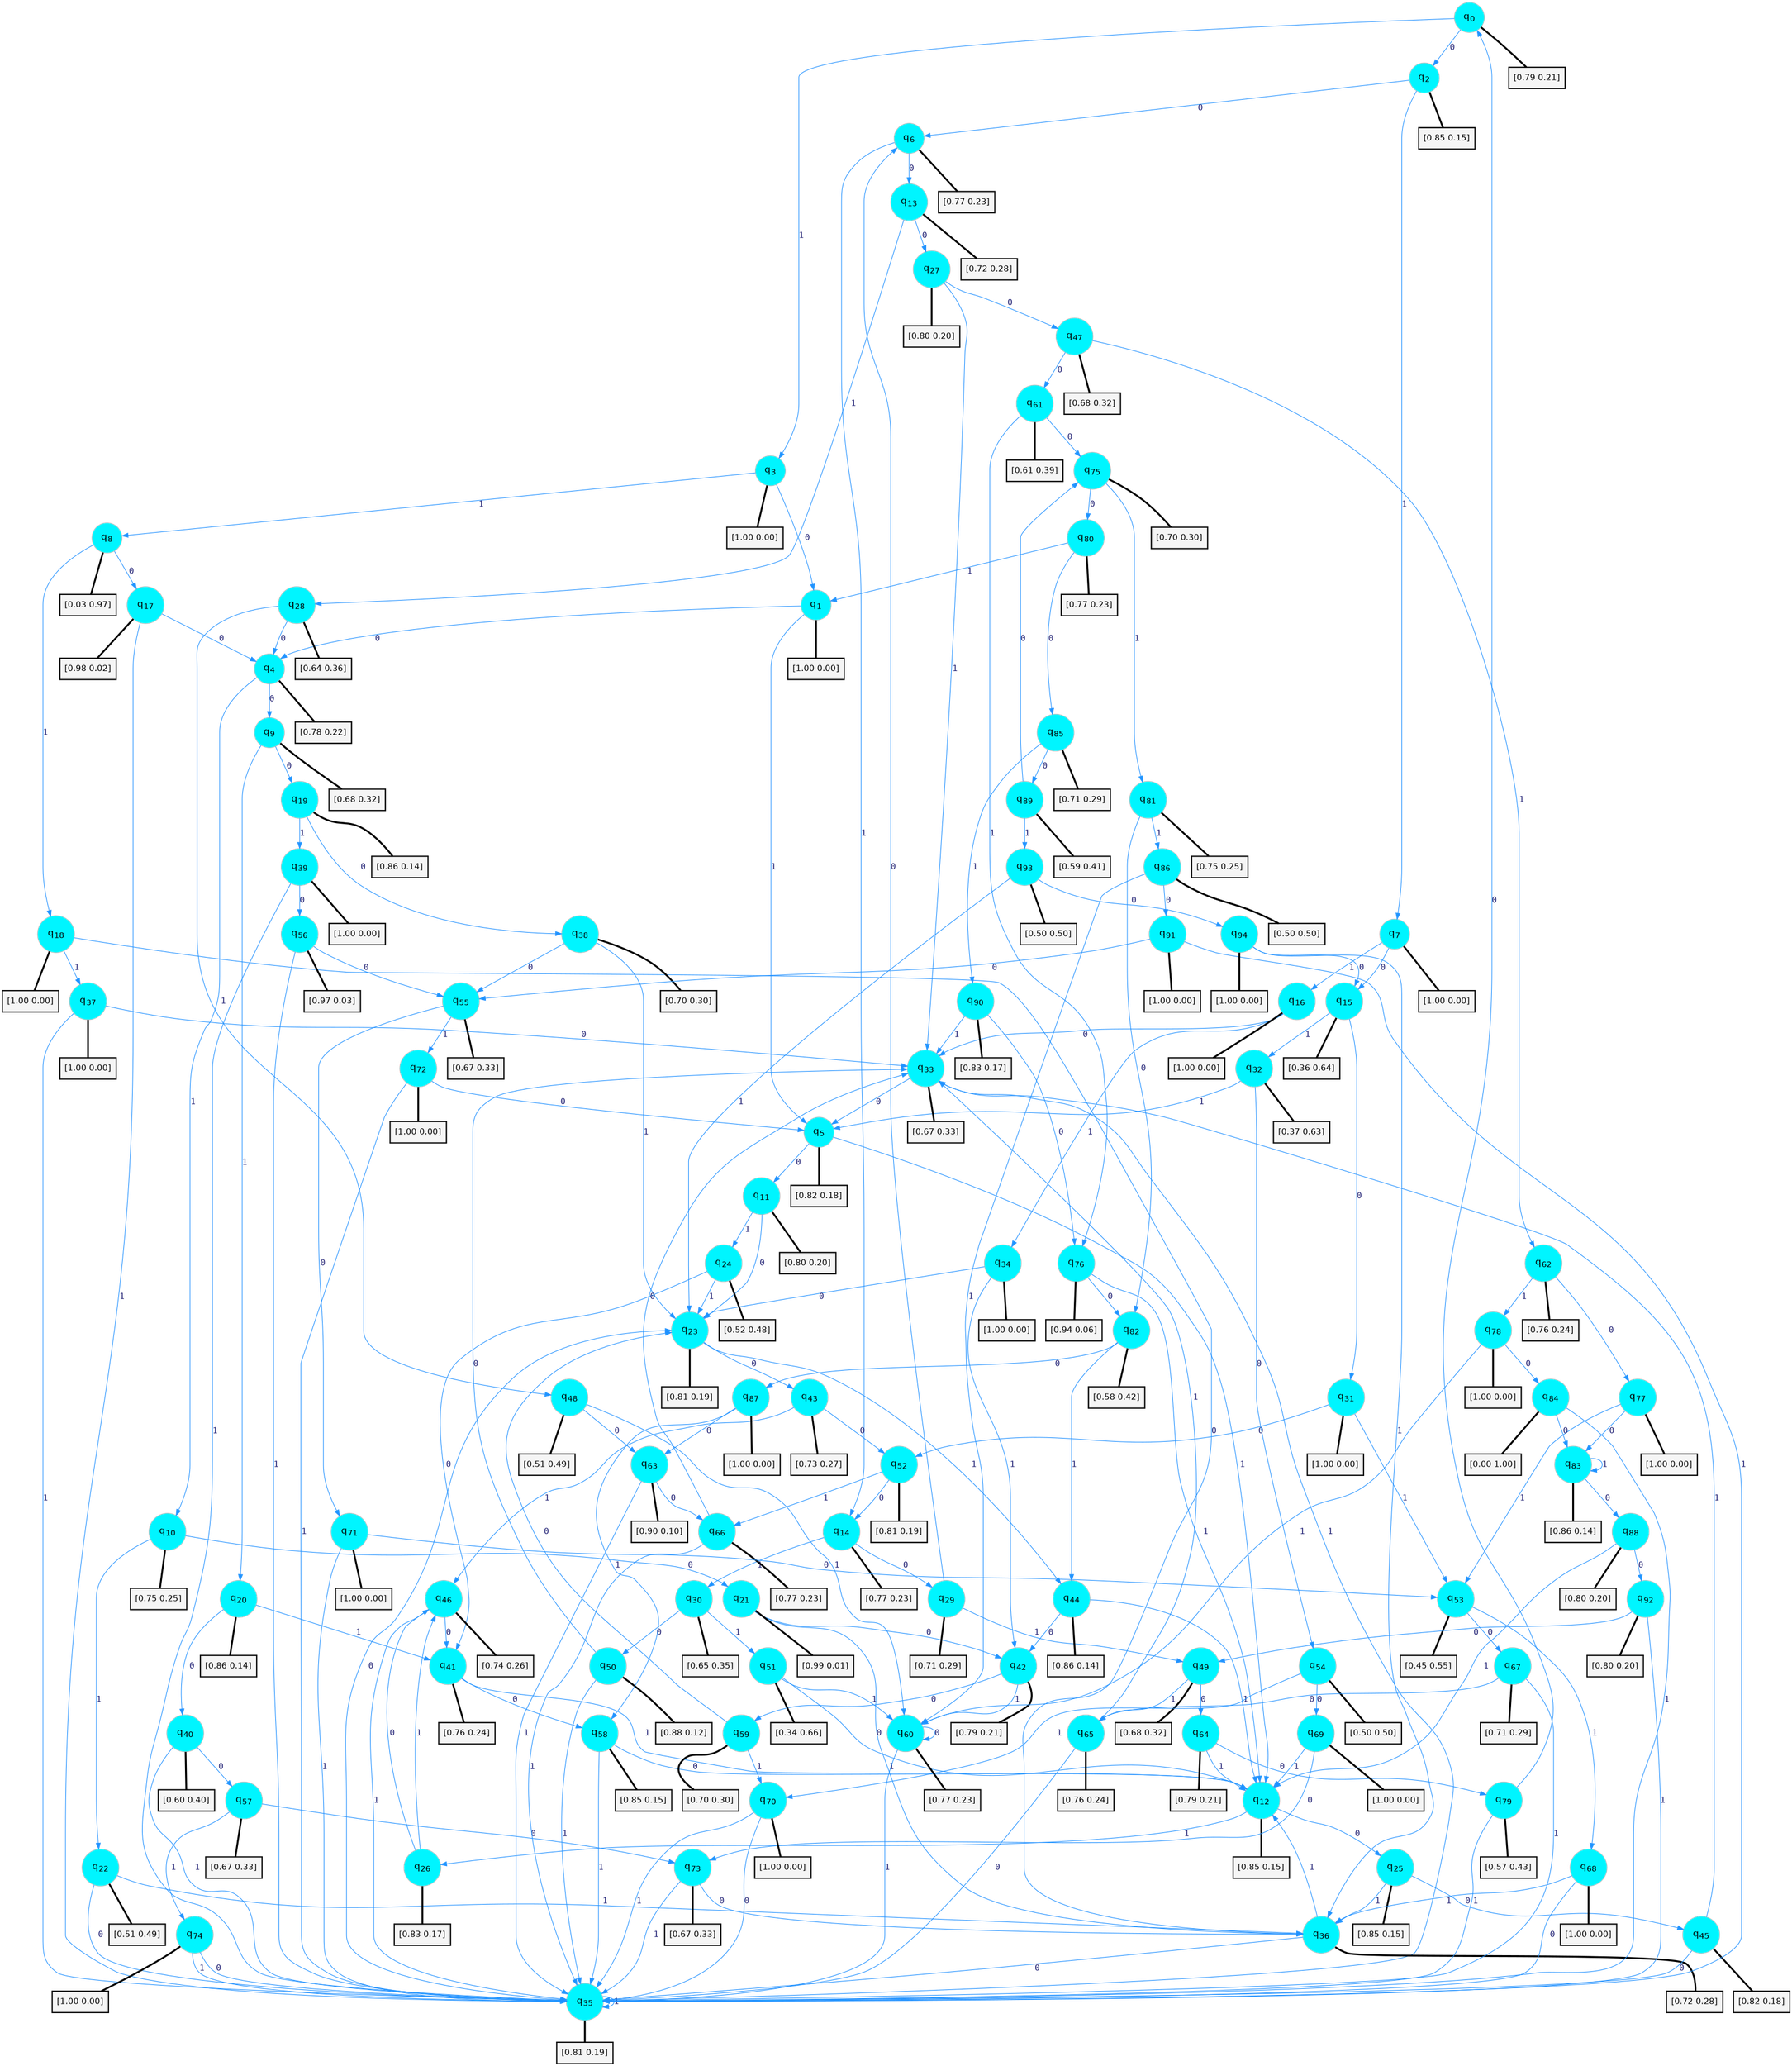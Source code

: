 digraph G {
graph [
bgcolor=transparent, dpi=300, rankdir=TD, size="40,25"];
node [
color=gray, fillcolor=turquoise1, fontcolor=black, fontname=Helvetica, fontsize=16, fontweight=bold, shape=circle, style=filled];
edge [
arrowsize=1, color=dodgerblue1, fontcolor=midnightblue, fontname=courier, fontweight=bold, penwidth=1, style=solid, weight=20];
0[label=<q<SUB>0</SUB>>];
1[label=<q<SUB>1</SUB>>];
2[label=<q<SUB>2</SUB>>];
3[label=<q<SUB>3</SUB>>];
4[label=<q<SUB>4</SUB>>];
5[label=<q<SUB>5</SUB>>];
6[label=<q<SUB>6</SUB>>];
7[label=<q<SUB>7</SUB>>];
8[label=<q<SUB>8</SUB>>];
9[label=<q<SUB>9</SUB>>];
10[label=<q<SUB>10</SUB>>];
11[label=<q<SUB>11</SUB>>];
12[label=<q<SUB>12</SUB>>];
13[label=<q<SUB>13</SUB>>];
14[label=<q<SUB>14</SUB>>];
15[label=<q<SUB>15</SUB>>];
16[label=<q<SUB>16</SUB>>];
17[label=<q<SUB>17</SUB>>];
18[label=<q<SUB>18</SUB>>];
19[label=<q<SUB>19</SUB>>];
20[label=<q<SUB>20</SUB>>];
21[label=<q<SUB>21</SUB>>];
22[label=<q<SUB>22</SUB>>];
23[label=<q<SUB>23</SUB>>];
24[label=<q<SUB>24</SUB>>];
25[label=<q<SUB>25</SUB>>];
26[label=<q<SUB>26</SUB>>];
27[label=<q<SUB>27</SUB>>];
28[label=<q<SUB>28</SUB>>];
29[label=<q<SUB>29</SUB>>];
30[label=<q<SUB>30</SUB>>];
31[label=<q<SUB>31</SUB>>];
32[label=<q<SUB>32</SUB>>];
33[label=<q<SUB>33</SUB>>];
34[label=<q<SUB>34</SUB>>];
35[label=<q<SUB>35</SUB>>];
36[label=<q<SUB>36</SUB>>];
37[label=<q<SUB>37</SUB>>];
38[label=<q<SUB>38</SUB>>];
39[label=<q<SUB>39</SUB>>];
40[label=<q<SUB>40</SUB>>];
41[label=<q<SUB>41</SUB>>];
42[label=<q<SUB>42</SUB>>];
43[label=<q<SUB>43</SUB>>];
44[label=<q<SUB>44</SUB>>];
45[label=<q<SUB>45</SUB>>];
46[label=<q<SUB>46</SUB>>];
47[label=<q<SUB>47</SUB>>];
48[label=<q<SUB>48</SUB>>];
49[label=<q<SUB>49</SUB>>];
50[label=<q<SUB>50</SUB>>];
51[label=<q<SUB>51</SUB>>];
52[label=<q<SUB>52</SUB>>];
53[label=<q<SUB>53</SUB>>];
54[label=<q<SUB>54</SUB>>];
55[label=<q<SUB>55</SUB>>];
56[label=<q<SUB>56</SUB>>];
57[label=<q<SUB>57</SUB>>];
58[label=<q<SUB>58</SUB>>];
59[label=<q<SUB>59</SUB>>];
60[label=<q<SUB>60</SUB>>];
61[label=<q<SUB>61</SUB>>];
62[label=<q<SUB>62</SUB>>];
63[label=<q<SUB>63</SUB>>];
64[label=<q<SUB>64</SUB>>];
65[label=<q<SUB>65</SUB>>];
66[label=<q<SUB>66</SUB>>];
67[label=<q<SUB>67</SUB>>];
68[label=<q<SUB>68</SUB>>];
69[label=<q<SUB>69</SUB>>];
70[label=<q<SUB>70</SUB>>];
71[label=<q<SUB>71</SUB>>];
72[label=<q<SUB>72</SUB>>];
73[label=<q<SUB>73</SUB>>];
74[label=<q<SUB>74</SUB>>];
75[label=<q<SUB>75</SUB>>];
76[label=<q<SUB>76</SUB>>];
77[label=<q<SUB>77</SUB>>];
78[label=<q<SUB>78</SUB>>];
79[label=<q<SUB>79</SUB>>];
80[label=<q<SUB>80</SUB>>];
81[label=<q<SUB>81</SUB>>];
82[label=<q<SUB>82</SUB>>];
83[label=<q<SUB>83</SUB>>];
84[label=<q<SUB>84</SUB>>];
85[label=<q<SUB>85</SUB>>];
86[label=<q<SUB>86</SUB>>];
87[label=<q<SUB>87</SUB>>];
88[label=<q<SUB>88</SUB>>];
89[label=<q<SUB>89</SUB>>];
90[label=<q<SUB>90</SUB>>];
91[label=<q<SUB>91</SUB>>];
92[label=<q<SUB>92</SUB>>];
93[label=<q<SUB>93</SUB>>];
94[label=<q<SUB>94</SUB>>];
95[label="[0.79 0.21]", shape=box,fontcolor=black, fontname=Helvetica, fontsize=14, penwidth=2, fillcolor=whitesmoke,color=black];
96[label="[1.00 0.00]", shape=box,fontcolor=black, fontname=Helvetica, fontsize=14, penwidth=2, fillcolor=whitesmoke,color=black];
97[label="[0.85 0.15]", shape=box,fontcolor=black, fontname=Helvetica, fontsize=14, penwidth=2, fillcolor=whitesmoke,color=black];
98[label="[1.00 0.00]", shape=box,fontcolor=black, fontname=Helvetica, fontsize=14, penwidth=2, fillcolor=whitesmoke,color=black];
99[label="[0.78 0.22]", shape=box,fontcolor=black, fontname=Helvetica, fontsize=14, penwidth=2, fillcolor=whitesmoke,color=black];
100[label="[0.82 0.18]", shape=box,fontcolor=black, fontname=Helvetica, fontsize=14, penwidth=2, fillcolor=whitesmoke,color=black];
101[label="[0.77 0.23]", shape=box,fontcolor=black, fontname=Helvetica, fontsize=14, penwidth=2, fillcolor=whitesmoke,color=black];
102[label="[1.00 0.00]", shape=box,fontcolor=black, fontname=Helvetica, fontsize=14, penwidth=2, fillcolor=whitesmoke,color=black];
103[label="[0.03 0.97]", shape=box,fontcolor=black, fontname=Helvetica, fontsize=14, penwidth=2, fillcolor=whitesmoke,color=black];
104[label="[0.68 0.32]", shape=box,fontcolor=black, fontname=Helvetica, fontsize=14, penwidth=2, fillcolor=whitesmoke,color=black];
105[label="[0.75 0.25]", shape=box,fontcolor=black, fontname=Helvetica, fontsize=14, penwidth=2, fillcolor=whitesmoke,color=black];
106[label="[0.80 0.20]", shape=box,fontcolor=black, fontname=Helvetica, fontsize=14, penwidth=2, fillcolor=whitesmoke,color=black];
107[label="[0.85 0.15]", shape=box,fontcolor=black, fontname=Helvetica, fontsize=14, penwidth=2, fillcolor=whitesmoke,color=black];
108[label="[0.72 0.28]", shape=box,fontcolor=black, fontname=Helvetica, fontsize=14, penwidth=2, fillcolor=whitesmoke,color=black];
109[label="[0.77 0.23]", shape=box,fontcolor=black, fontname=Helvetica, fontsize=14, penwidth=2, fillcolor=whitesmoke,color=black];
110[label="[0.36 0.64]", shape=box,fontcolor=black, fontname=Helvetica, fontsize=14, penwidth=2, fillcolor=whitesmoke,color=black];
111[label="[1.00 0.00]", shape=box,fontcolor=black, fontname=Helvetica, fontsize=14, penwidth=2, fillcolor=whitesmoke,color=black];
112[label="[0.98 0.02]", shape=box,fontcolor=black, fontname=Helvetica, fontsize=14, penwidth=2, fillcolor=whitesmoke,color=black];
113[label="[1.00 0.00]", shape=box,fontcolor=black, fontname=Helvetica, fontsize=14, penwidth=2, fillcolor=whitesmoke,color=black];
114[label="[0.86 0.14]", shape=box,fontcolor=black, fontname=Helvetica, fontsize=14, penwidth=2, fillcolor=whitesmoke,color=black];
115[label="[0.86 0.14]", shape=box,fontcolor=black, fontname=Helvetica, fontsize=14, penwidth=2, fillcolor=whitesmoke,color=black];
116[label="[0.99 0.01]", shape=box,fontcolor=black, fontname=Helvetica, fontsize=14, penwidth=2, fillcolor=whitesmoke,color=black];
117[label="[0.51 0.49]", shape=box,fontcolor=black, fontname=Helvetica, fontsize=14, penwidth=2, fillcolor=whitesmoke,color=black];
118[label="[0.81 0.19]", shape=box,fontcolor=black, fontname=Helvetica, fontsize=14, penwidth=2, fillcolor=whitesmoke,color=black];
119[label="[0.52 0.48]", shape=box,fontcolor=black, fontname=Helvetica, fontsize=14, penwidth=2, fillcolor=whitesmoke,color=black];
120[label="[0.85 0.15]", shape=box,fontcolor=black, fontname=Helvetica, fontsize=14, penwidth=2, fillcolor=whitesmoke,color=black];
121[label="[0.83 0.17]", shape=box,fontcolor=black, fontname=Helvetica, fontsize=14, penwidth=2, fillcolor=whitesmoke,color=black];
122[label="[0.80 0.20]", shape=box,fontcolor=black, fontname=Helvetica, fontsize=14, penwidth=2, fillcolor=whitesmoke,color=black];
123[label="[0.64 0.36]", shape=box,fontcolor=black, fontname=Helvetica, fontsize=14, penwidth=2, fillcolor=whitesmoke,color=black];
124[label="[0.71 0.29]", shape=box,fontcolor=black, fontname=Helvetica, fontsize=14, penwidth=2, fillcolor=whitesmoke,color=black];
125[label="[0.65 0.35]", shape=box,fontcolor=black, fontname=Helvetica, fontsize=14, penwidth=2, fillcolor=whitesmoke,color=black];
126[label="[1.00 0.00]", shape=box,fontcolor=black, fontname=Helvetica, fontsize=14, penwidth=2, fillcolor=whitesmoke,color=black];
127[label="[0.37 0.63]", shape=box,fontcolor=black, fontname=Helvetica, fontsize=14, penwidth=2, fillcolor=whitesmoke,color=black];
128[label="[0.67 0.33]", shape=box,fontcolor=black, fontname=Helvetica, fontsize=14, penwidth=2, fillcolor=whitesmoke,color=black];
129[label="[1.00 0.00]", shape=box,fontcolor=black, fontname=Helvetica, fontsize=14, penwidth=2, fillcolor=whitesmoke,color=black];
130[label="[0.81 0.19]", shape=box,fontcolor=black, fontname=Helvetica, fontsize=14, penwidth=2, fillcolor=whitesmoke,color=black];
131[label="[0.72 0.28]", shape=box,fontcolor=black, fontname=Helvetica, fontsize=14, penwidth=2, fillcolor=whitesmoke,color=black];
132[label="[1.00 0.00]", shape=box,fontcolor=black, fontname=Helvetica, fontsize=14, penwidth=2, fillcolor=whitesmoke,color=black];
133[label="[0.70 0.30]", shape=box,fontcolor=black, fontname=Helvetica, fontsize=14, penwidth=2, fillcolor=whitesmoke,color=black];
134[label="[1.00 0.00]", shape=box,fontcolor=black, fontname=Helvetica, fontsize=14, penwidth=2, fillcolor=whitesmoke,color=black];
135[label="[0.60 0.40]", shape=box,fontcolor=black, fontname=Helvetica, fontsize=14, penwidth=2, fillcolor=whitesmoke,color=black];
136[label="[0.76 0.24]", shape=box,fontcolor=black, fontname=Helvetica, fontsize=14, penwidth=2, fillcolor=whitesmoke,color=black];
137[label="[0.79 0.21]", shape=box,fontcolor=black, fontname=Helvetica, fontsize=14, penwidth=2, fillcolor=whitesmoke,color=black];
138[label="[0.73 0.27]", shape=box,fontcolor=black, fontname=Helvetica, fontsize=14, penwidth=2, fillcolor=whitesmoke,color=black];
139[label="[0.86 0.14]", shape=box,fontcolor=black, fontname=Helvetica, fontsize=14, penwidth=2, fillcolor=whitesmoke,color=black];
140[label="[0.82 0.18]", shape=box,fontcolor=black, fontname=Helvetica, fontsize=14, penwidth=2, fillcolor=whitesmoke,color=black];
141[label="[0.74 0.26]", shape=box,fontcolor=black, fontname=Helvetica, fontsize=14, penwidth=2, fillcolor=whitesmoke,color=black];
142[label="[0.68 0.32]", shape=box,fontcolor=black, fontname=Helvetica, fontsize=14, penwidth=2, fillcolor=whitesmoke,color=black];
143[label="[0.51 0.49]", shape=box,fontcolor=black, fontname=Helvetica, fontsize=14, penwidth=2, fillcolor=whitesmoke,color=black];
144[label="[0.68 0.32]", shape=box,fontcolor=black, fontname=Helvetica, fontsize=14, penwidth=2, fillcolor=whitesmoke,color=black];
145[label="[0.88 0.12]", shape=box,fontcolor=black, fontname=Helvetica, fontsize=14, penwidth=2, fillcolor=whitesmoke,color=black];
146[label="[0.34 0.66]", shape=box,fontcolor=black, fontname=Helvetica, fontsize=14, penwidth=2, fillcolor=whitesmoke,color=black];
147[label="[0.81 0.19]", shape=box,fontcolor=black, fontname=Helvetica, fontsize=14, penwidth=2, fillcolor=whitesmoke,color=black];
148[label="[0.45 0.55]", shape=box,fontcolor=black, fontname=Helvetica, fontsize=14, penwidth=2, fillcolor=whitesmoke,color=black];
149[label="[0.50 0.50]", shape=box,fontcolor=black, fontname=Helvetica, fontsize=14, penwidth=2, fillcolor=whitesmoke,color=black];
150[label="[0.67 0.33]", shape=box,fontcolor=black, fontname=Helvetica, fontsize=14, penwidth=2, fillcolor=whitesmoke,color=black];
151[label="[0.97 0.03]", shape=box,fontcolor=black, fontname=Helvetica, fontsize=14, penwidth=2, fillcolor=whitesmoke,color=black];
152[label="[0.67 0.33]", shape=box,fontcolor=black, fontname=Helvetica, fontsize=14, penwidth=2, fillcolor=whitesmoke,color=black];
153[label="[0.85 0.15]", shape=box,fontcolor=black, fontname=Helvetica, fontsize=14, penwidth=2, fillcolor=whitesmoke,color=black];
154[label="[0.70 0.30]", shape=box,fontcolor=black, fontname=Helvetica, fontsize=14, penwidth=2, fillcolor=whitesmoke,color=black];
155[label="[0.77 0.23]", shape=box,fontcolor=black, fontname=Helvetica, fontsize=14, penwidth=2, fillcolor=whitesmoke,color=black];
156[label="[0.61 0.39]", shape=box,fontcolor=black, fontname=Helvetica, fontsize=14, penwidth=2, fillcolor=whitesmoke,color=black];
157[label="[0.76 0.24]", shape=box,fontcolor=black, fontname=Helvetica, fontsize=14, penwidth=2, fillcolor=whitesmoke,color=black];
158[label="[0.90 0.10]", shape=box,fontcolor=black, fontname=Helvetica, fontsize=14, penwidth=2, fillcolor=whitesmoke,color=black];
159[label="[0.79 0.21]", shape=box,fontcolor=black, fontname=Helvetica, fontsize=14, penwidth=2, fillcolor=whitesmoke,color=black];
160[label="[0.76 0.24]", shape=box,fontcolor=black, fontname=Helvetica, fontsize=14, penwidth=2, fillcolor=whitesmoke,color=black];
161[label="[0.77 0.23]", shape=box,fontcolor=black, fontname=Helvetica, fontsize=14, penwidth=2, fillcolor=whitesmoke,color=black];
162[label="[0.71 0.29]", shape=box,fontcolor=black, fontname=Helvetica, fontsize=14, penwidth=2, fillcolor=whitesmoke,color=black];
163[label="[1.00 0.00]", shape=box,fontcolor=black, fontname=Helvetica, fontsize=14, penwidth=2, fillcolor=whitesmoke,color=black];
164[label="[1.00 0.00]", shape=box,fontcolor=black, fontname=Helvetica, fontsize=14, penwidth=2, fillcolor=whitesmoke,color=black];
165[label="[1.00 0.00]", shape=box,fontcolor=black, fontname=Helvetica, fontsize=14, penwidth=2, fillcolor=whitesmoke,color=black];
166[label="[1.00 0.00]", shape=box,fontcolor=black, fontname=Helvetica, fontsize=14, penwidth=2, fillcolor=whitesmoke,color=black];
167[label="[1.00 0.00]", shape=box,fontcolor=black, fontname=Helvetica, fontsize=14, penwidth=2, fillcolor=whitesmoke,color=black];
168[label="[0.67 0.33]", shape=box,fontcolor=black, fontname=Helvetica, fontsize=14, penwidth=2, fillcolor=whitesmoke,color=black];
169[label="[1.00 0.00]", shape=box,fontcolor=black, fontname=Helvetica, fontsize=14, penwidth=2, fillcolor=whitesmoke,color=black];
170[label="[0.70 0.30]", shape=box,fontcolor=black, fontname=Helvetica, fontsize=14, penwidth=2, fillcolor=whitesmoke,color=black];
171[label="[0.94 0.06]", shape=box,fontcolor=black, fontname=Helvetica, fontsize=14, penwidth=2, fillcolor=whitesmoke,color=black];
172[label="[1.00 0.00]", shape=box,fontcolor=black, fontname=Helvetica, fontsize=14, penwidth=2, fillcolor=whitesmoke,color=black];
173[label="[1.00 0.00]", shape=box,fontcolor=black, fontname=Helvetica, fontsize=14, penwidth=2, fillcolor=whitesmoke,color=black];
174[label="[0.57 0.43]", shape=box,fontcolor=black, fontname=Helvetica, fontsize=14, penwidth=2, fillcolor=whitesmoke,color=black];
175[label="[0.77 0.23]", shape=box,fontcolor=black, fontname=Helvetica, fontsize=14, penwidth=2, fillcolor=whitesmoke,color=black];
176[label="[0.75 0.25]", shape=box,fontcolor=black, fontname=Helvetica, fontsize=14, penwidth=2, fillcolor=whitesmoke,color=black];
177[label="[0.58 0.42]", shape=box,fontcolor=black, fontname=Helvetica, fontsize=14, penwidth=2, fillcolor=whitesmoke,color=black];
178[label="[0.86 0.14]", shape=box,fontcolor=black, fontname=Helvetica, fontsize=14, penwidth=2, fillcolor=whitesmoke,color=black];
179[label="[0.00 1.00]", shape=box,fontcolor=black, fontname=Helvetica, fontsize=14, penwidth=2, fillcolor=whitesmoke,color=black];
180[label="[0.71 0.29]", shape=box,fontcolor=black, fontname=Helvetica, fontsize=14, penwidth=2, fillcolor=whitesmoke,color=black];
181[label="[0.50 0.50]", shape=box,fontcolor=black, fontname=Helvetica, fontsize=14, penwidth=2, fillcolor=whitesmoke,color=black];
182[label="[1.00 0.00]", shape=box,fontcolor=black, fontname=Helvetica, fontsize=14, penwidth=2, fillcolor=whitesmoke,color=black];
183[label="[0.80 0.20]", shape=box,fontcolor=black, fontname=Helvetica, fontsize=14, penwidth=2, fillcolor=whitesmoke,color=black];
184[label="[0.59 0.41]", shape=box,fontcolor=black, fontname=Helvetica, fontsize=14, penwidth=2, fillcolor=whitesmoke,color=black];
185[label="[0.83 0.17]", shape=box,fontcolor=black, fontname=Helvetica, fontsize=14, penwidth=2, fillcolor=whitesmoke,color=black];
186[label="[1.00 0.00]", shape=box,fontcolor=black, fontname=Helvetica, fontsize=14, penwidth=2, fillcolor=whitesmoke,color=black];
187[label="[0.80 0.20]", shape=box,fontcolor=black, fontname=Helvetica, fontsize=14, penwidth=2, fillcolor=whitesmoke,color=black];
188[label="[0.50 0.50]", shape=box,fontcolor=black, fontname=Helvetica, fontsize=14, penwidth=2, fillcolor=whitesmoke,color=black];
189[label="[1.00 0.00]", shape=box,fontcolor=black, fontname=Helvetica, fontsize=14, penwidth=2, fillcolor=whitesmoke,color=black];
0->2 [label=0];
0->3 [label=1];
0->95 [arrowhead=none, penwidth=3,color=black];
1->4 [label=0];
1->5 [label=1];
1->96 [arrowhead=none, penwidth=3,color=black];
2->6 [label=0];
2->7 [label=1];
2->97 [arrowhead=none, penwidth=3,color=black];
3->1 [label=0];
3->8 [label=1];
3->98 [arrowhead=none, penwidth=3,color=black];
4->9 [label=0];
4->10 [label=1];
4->99 [arrowhead=none, penwidth=3,color=black];
5->11 [label=0];
5->12 [label=1];
5->100 [arrowhead=none, penwidth=3,color=black];
6->13 [label=0];
6->14 [label=1];
6->101 [arrowhead=none, penwidth=3,color=black];
7->15 [label=0];
7->16 [label=1];
7->102 [arrowhead=none, penwidth=3,color=black];
8->17 [label=0];
8->18 [label=1];
8->103 [arrowhead=none, penwidth=3,color=black];
9->19 [label=0];
9->20 [label=1];
9->104 [arrowhead=none, penwidth=3,color=black];
10->21 [label=0];
10->22 [label=1];
10->105 [arrowhead=none, penwidth=3,color=black];
11->23 [label=0];
11->24 [label=1];
11->106 [arrowhead=none, penwidth=3,color=black];
12->25 [label=0];
12->26 [label=1];
12->107 [arrowhead=none, penwidth=3,color=black];
13->27 [label=0];
13->28 [label=1];
13->108 [arrowhead=none, penwidth=3,color=black];
14->29 [label=0];
14->30 [label=1];
14->109 [arrowhead=none, penwidth=3,color=black];
15->31 [label=0];
15->32 [label=1];
15->110 [arrowhead=none, penwidth=3,color=black];
16->33 [label=0];
16->34 [label=1];
16->111 [arrowhead=none, penwidth=3,color=black];
17->4 [label=0];
17->35 [label=1];
17->112 [arrowhead=none, penwidth=3,color=black];
18->36 [label=0];
18->37 [label=1];
18->113 [arrowhead=none, penwidth=3,color=black];
19->38 [label=0];
19->39 [label=1];
19->114 [arrowhead=none, penwidth=3,color=black];
20->40 [label=0];
20->41 [label=1];
20->115 [arrowhead=none, penwidth=3,color=black];
21->42 [label=0];
21->36 [label=1];
21->116 [arrowhead=none, penwidth=3,color=black];
22->35 [label=0];
22->36 [label=1];
22->117 [arrowhead=none, penwidth=3,color=black];
23->43 [label=0];
23->44 [label=1];
23->118 [arrowhead=none, penwidth=3,color=black];
24->41 [label=0];
24->23 [label=1];
24->119 [arrowhead=none, penwidth=3,color=black];
25->45 [label=0];
25->36 [label=1];
25->120 [arrowhead=none, penwidth=3,color=black];
26->46 [label=0];
26->46 [label=1];
26->121 [arrowhead=none, penwidth=3,color=black];
27->47 [label=0];
27->33 [label=1];
27->122 [arrowhead=none, penwidth=3,color=black];
28->4 [label=0];
28->48 [label=1];
28->123 [arrowhead=none, penwidth=3,color=black];
29->6 [label=0];
29->49 [label=1];
29->124 [arrowhead=none, penwidth=3,color=black];
30->50 [label=0];
30->51 [label=1];
30->125 [arrowhead=none, penwidth=3,color=black];
31->52 [label=0];
31->53 [label=1];
31->126 [arrowhead=none, penwidth=3,color=black];
32->54 [label=0];
32->5 [label=1];
32->127 [arrowhead=none, penwidth=3,color=black];
33->5 [label=0];
33->35 [label=1];
33->128 [arrowhead=none, penwidth=3,color=black];
34->23 [label=0];
34->42 [label=1];
34->129 [arrowhead=none, penwidth=3,color=black];
35->23 [label=0];
35->35 [label=1];
35->130 [arrowhead=none, penwidth=3,color=black];
36->35 [label=0];
36->12 [label=1];
36->131 [arrowhead=none, penwidth=3,color=black];
37->33 [label=0];
37->35 [label=1];
37->132 [arrowhead=none, penwidth=3,color=black];
38->55 [label=0];
38->23 [label=1];
38->133 [arrowhead=none, penwidth=3,color=black];
39->56 [label=0];
39->35 [label=1];
39->134 [arrowhead=none, penwidth=3,color=black];
40->57 [label=0];
40->35 [label=1];
40->135 [arrowhead=none, penwidth=3,color=black];
41->58 [label=0];
41->12 [label=1];
41->136 [arrowhead=none, penwidth=3,color=black];
42->59 [label=0];
42->60 [label=1];
42->137 [arrowhead=none, penwidth=3,color=black];
43->52 [label=0];
43->46 [label=1];
43->138 [arrowhead=none, penwidth=3,color=black];
44->42 [label=0];
44->12 [label=1];
44->139 [arrowhead=none, penwidth=3,color=black];
45->35 [label=0];
45->33 [label=1];
45->140 [arrowhead=none, penwidth=3,color=black];
46->41 [label=0];
46->35 [label=1];
46->141 [arrowhead=none, penwidth=3,color=black];
47->61 [label=0];
47->62 [label=1];
47->142 [arrowhead=none, penwidth=3,color=black];
48->63 [label=0];
48->60 [label=1];
48->143 [arrowhead=none, penwidth=3,color=black];
49->64 [label=0];
49->65 [label=1];
49->144 [arrowhead=none, penwidth=3,color=black];
50->33 [label=0];
50->35 [label=1];
50->145 [arrowhead=none, penwidth=3,color=black];
51->12 [label=0];
51->60 [label=1];
51->146 [arrowhead=none, penwidth=3,color=black];
52->14 [label=0];
52->66 [label=1];
52->147 [arrowhead=none, penwidth=3,color=black];
53->67 [label=0];
53->68 [label=1];
53->148 [arrowhead=none, penwidth=3,color=black];
54->69 [label=0];
54->70 [label=1];
54->149 [arrowhead=none, penwidth=3,color=black];
55->71 [label=0];
55->72 [label=1];
55->150 [arrowhead=none, penwidth=3,color=black];
56->55 [label=0];
56->35 [label=1];
56->151 [arrowhead=none, penwidth=3,color=black];
57->73 [label=0];
57->74 [label=1];
57->152 [arrowhead=none, penwidth=3,color=black];
58->12 [label=0];
58->35 [label=1];
58->153 [arrowhead=none, penwidth=3,color=black];
59->23 [label=0];
59->70 [label=1];
59->154 [arrowhead=none, penwidth=3,color=black];
60->60 [label=0];
60->35 [label=1];
60->155 [arrowhead=none, penwidth=3,color=black];
61->75 [label=0];
61->76 [label=1];
61->156 [arrowhead=none, penwidth=3,color=black];
62->77 [label=0];
62->78 [label=1];
62->157 [arrowhead=none, penwidth=3,color=black];
63->66 [label=0];
63->35 [label=1];
63->158 [arrowhead=none, penwidth=3,color=black];
64->79 [label=0];
64->12 [label=1];
64->159 [arrowhead=none, penwidth=3,color=black];
65->35 [label=0];
65->33 [label=1];
65->160 [arrowhead=none, penwidth=3,color=black];
66->33 [label=0];
66->35 [label=1];
66->161 [arrowhead=none, penwidth=3,color=black];
67->65 [label=0];
67->35 [label=1];
67->162 [arrowhead=none, penwidth=3,color=black];
68->35 [label=0];
68->36 [label=1];
68->163 [arrowhead=none, penwidth=3,color=black];
69->73 [label=0];
69->12 [label=1];
69->164 [arrowhead=none, penwidth=3,color=black];
70->35 [label=0];
70->35 [label=1];
70->165 [arrowhead=none, penwidth=3,color=black];
71->53 [label=0];
71->35 [label=1];
71->166 [arrowhead=none, penwidth=3,color=black];
72->5 [label=0];
72->35 [label=1];
72->167 [arrowhead=none, penwidth=3,color=black];
73->36 [label=0];
73->35 [label=1];
73->168 [arrowhead=none, penwidth=3,color=black];
74->35 [label=0];
74->35 [label=1];
74->169 [arrowhead=none, penwidth=3,color=black];
75->80 [label=0];
75->81 [label=1];
75->170 [arrowhead=none, penwidth=3,color=black];
76->82 [label=0];
76->12 [label=1];
76->171 [arrowhead=none, penwidth=3,color=black];
77->83 [label=0];
77->53 [label=1];
77->172 [arrowhead=none, penwidth=3,color=black];
78->84 [label=0];
78->60 [label=1];
78->173 [arrowhead=none, penwidth=3,color=black];
79->0 [label=0];
79->35 [label=1];
79->174 [arrowhead=none, penwidth=3,color=black];
80->85 [label=0];
80->1 [label=1];
80->175 [arrowhead=none, penwidth=3,color=black];
81->82 [label=0];
81->86 [label=1];
81->176 [arrowhead=none, penwidth=3,color=black];
82->87 [label=0];
82->44 [label=1];
82->177 [arrowhead=none, penwidth=3,color=black];
83->88 [label=0];
83->83 [label=1];
83->178 [arrowhead=none, penwidth=3,color=black];
84->83 [label=0];
84->35 [label=1];
84->179 [arrowhead=none, penwidth=3,color=black];
85->89 [label=0];
85->90 [label=1];
85->180 [arrowhead=none, penwidth=3,color=black];
86->91 [label=0];
86->60 [label=1];
86->181 [arrowhead=none, penwidth=3,color=black];
87->63 [label=0];
87->58 [label=1];
87->182 [arrowhead=none, penwidth=3,color=black];
88->92 [label=0];
88->12 [label=1];
88->183 [arrowhead=none, penwidth=3,color=black];
89->75 [label=0];
89->93 [label=1];
89->184 [arrowhead=none, penwidth=3,color=black];
90->76 [label=0];
90->33 [label=1];
90->185 [arrowhead=none, penwidth=3,color=black];
91->55 [label=0];
91->35 [label=1];
91->186 [arrowhead=none, penwidth=3,color=black];
92->49 [label=0];
92->35 [label=1];
92->187 [arrowhead=none, penwidth=3,color=black];
93->94 [label=0];
93->23 [label=1];
93->188 [arrowhead=none, penwidth=3,color=black];
94->15 [label=0];
94->36 [label=1];
94->189 [arrowhead=none, penwidth=3,color=black];
}
